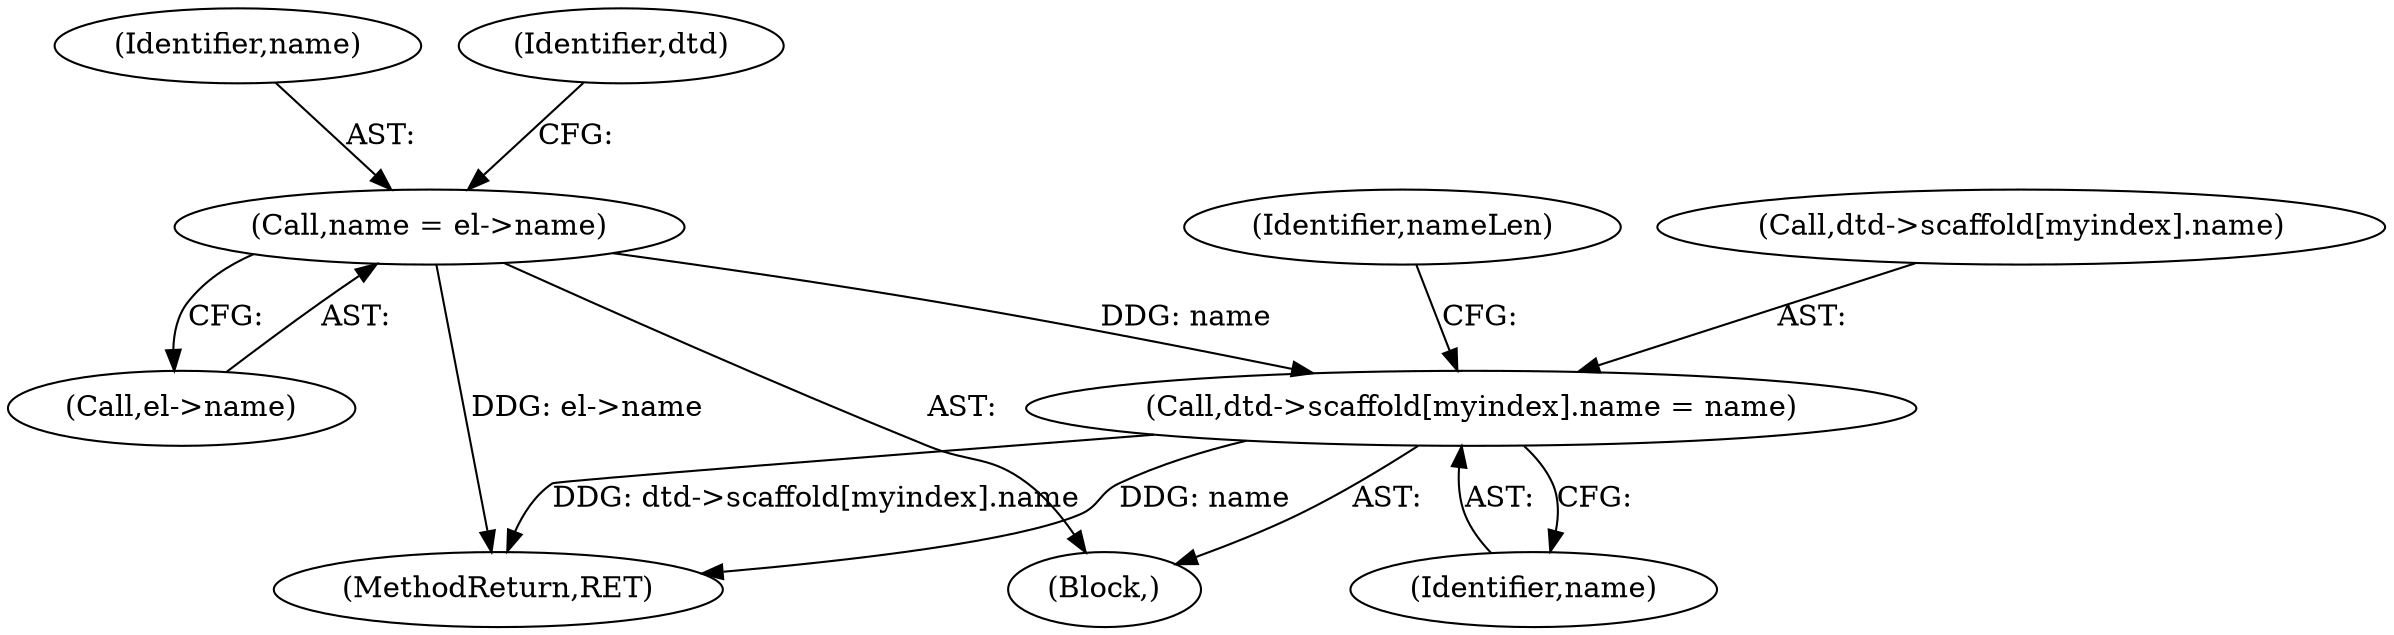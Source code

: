 digraph "0_libexpat_c20b758c332d9a13afbbb276d30db1d183a85d43@array" {
"1003122" [label="(Call,dtd->scaffold[myindex].name = name)"];
"1003117" [label="(Call,name = el->name)"];
"1003380" [label="(MethodReturn,RET)"];
"1003130" [label="(Identifier,name)"];
"1003117" [label="(Call,name = el->name)"];
"1003123" [label="(Call,dtd->scaffold[myindex].name)"];
"1003118" [label="(Identifier,name)"];
"1003119" [label="(Call,el->name)"];
"1003059" [label="(Block,)"];
"1003122" [label="(Call,dtd->scaffold[myindex].name = name)"];
"1003126" [label="(Identifier,dtd)"];
"1003132" [label="(Identifier,nameLen)"];
"1003122" -> "1003059"  [label="AST: "];
"1003122" -> "1003130"  [label="CFG: "];
"1003123" -> "1003122"  [label="AST: "];
"1003130" -> "1003122"  [label="AST: "];
"1003132" -> "1003122"  [label="CFG: "];
"1003122" -> "1003380"  [label="DDG: dtd->scaffold[myindex].name"];
"1003122" -> "1003380"  [label="DDG: name"];
"1003117" -> "1003122"  [label="DDG: name"];
"1003117" -> "1003059"  [label="AST: "];
"1003117" -> "1003119"  [label="CFG: "];
"1003118" -> "1003117"  [label="AST: "];
"1003119" -> "1003117"  [label="AST: "];
"1003126" -> "1003117"  [label="CFG: "];
"1003117" -> "1003380"  [label="DDG: el->name"];
}
